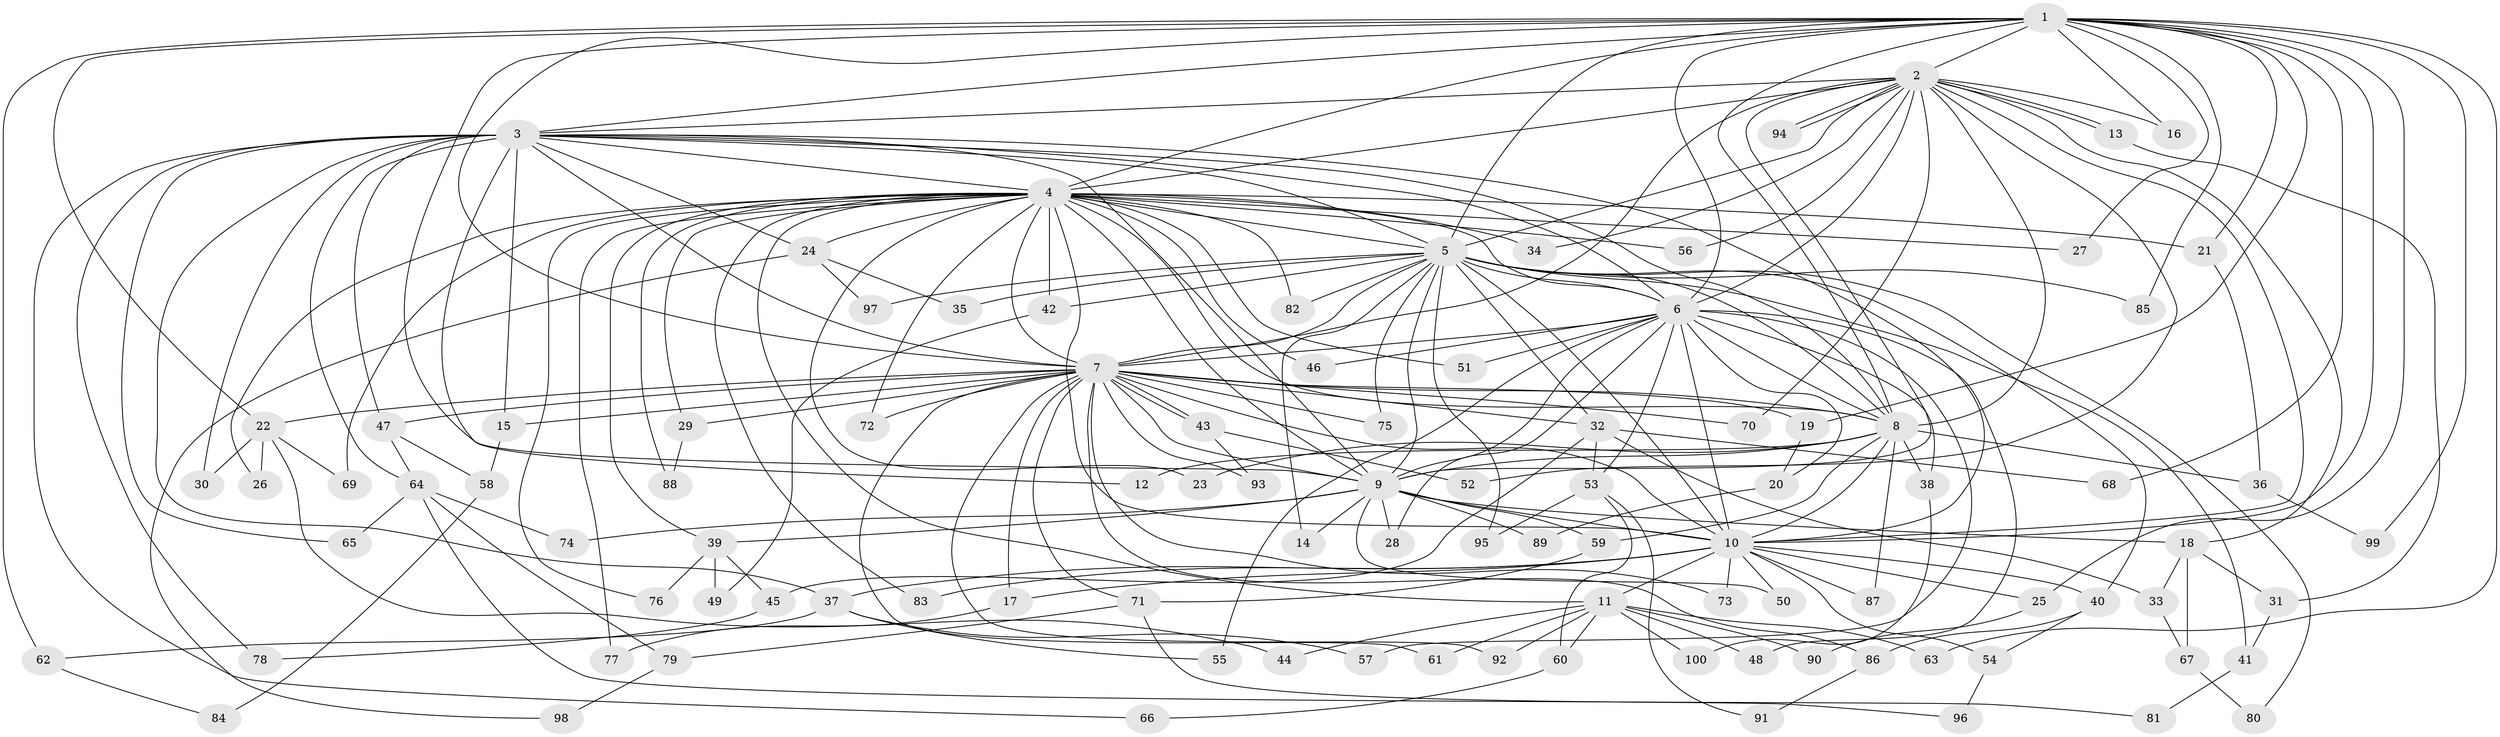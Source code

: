 // Generated by graph-tools (version 1.1) at 2025/38/02/21/25 10:38:52]
// undirected, 100 vertices, 225 edges
graph export_dot {
graph [start="1"]
  node [color=gray90,style=filled];
  1;
  2;
  3;
  4;
  5;
  6;
  7;
  8;
  9;
  10;
  11;
  12;
  13;
  14;
  15;
  16;
  17;
  18;
  19;
  20;
  21;
  22;
  23;
  24;
  25;
  26;
  27;
  28;
  29;
  30;
  31;
  32;
  33;
  34;
  35;
  36;
  37;
  38;
  39;
  40;
  41;
  42;
  43;
  44;
  45;
  46;
  47;
  48;
  49;
  50;
  51;
  52;
  53;
  54;
  55;
  56;
  57;
  58;
  59;
  60;
  61;
  62;
  63;
  64;
  65;
  66;
  67;
  68;
  69;
  70;
  71;
  72;
  73;
  74;
  75;
  76;
  77;
  78;
  79;
  80;
  81;
  82;
  83;
  84;
  85;
  86;
  87;
  88;
  89;
  90;
  91;
  92;
  93;
  94;
  95;
  96;
  97;
  98;
  99;
  100;
  1 -- 2;
  1 -- 3;
  1 -- 4;
  1 -- 5;
  1 -- 6;
  1 -- 7;
  1 -- 8;
  1 -- 9;
  1 -- 10;
  1 -- 16;
  1 -- 19;
  1 -- 21;
  1 -- 22;
  1 -- 25;
  1 -- 27;
  1 -- 62;
  1 -- 63;
  1 -- 68;
  1 -- 85;
  1 -- 99;
  2 -- 3;
  2 -- 4;
  2 -- 5;
  2 -- 6;
  2 -- 7;
  2 -- 8;
  2 -- 9;
  2 -- 10;
  2 -- 13;
  2 -- 13;
  2 -- 16;
  2 -- 18;
  2 -- 34;
  2 -- 52;
  2 -- 56;
  2 -- 70;
  2 -- 94;
  2 -- 94;
  3 -- 4;
  3 -- 5;
  3 -- 6;
  3 -- 7;
  3 -- 8;
  3 -- 9;
  3 -- 10;
  3 -- 12;
  3 -- 15;
  3 -- 24;
  3 -- 30;
  3 -- 37;
  3 -- 47;
  3 -- 64;
  3 -- 65;
  3 -- 66;
  3 -- 78;
  4 -- 5;
  4 -- 6;
  4 -- 7;
  4 -- 8;
  4 -- 9;
  4 -- 10;
  4 -- 11;
  4 -- 21;
  4 -- 23;
  4 -- 24;
  4 -- 26;
  4 -- 27;
  4 -- 29;
  4 -- 34;
  4 -- 39;
  4 -- 42;
  4 -- 46;
  4 -- 51;
  4 -- 56;
  4 -- 69;
  4 -- 72;
  4 -- 76;
  4 -- 77;
  4 -- 82;
  4 -- 83;
  4 -- 88;
  5 -- 6;
  5 -- 7;
  5 -- 8;
  5 -- 9;
  5 -- 10;
  5 -- 14;
  5 -- 32;
  5 -- 35;
  5 -- 40;
  5 -- 41;
  5 -- 42;
  5 -- 75;
  5 -- 80;
  5 -- 82;
  5 -- 85;
  5 -- 95;
  5 -- 97;
  6 -- 7;
  6 -- 8;
  6 -- 9;
  6 -- 10;
  6 -- 20;
  6 -- 28;
  6 -- 38;
  6 -- 46;
  6 -- 48;
  6 -- 51;
  6 -- 53;
  6 -- 55;
  6 -- 57;
  7 -- 8;
  7 -- 9;
  7 -- 10;
  7 -- 15;
  7 -- 17;
  7 -- 19;
  7 -- 22;
  7 -- 29;
  7 -- 32;
  7 -- 43;
  7 -- 43;
  7 -- 47;
  7 -- 61;
  7 -- 70;
  7 -- 71;
  7 -- 72;
  7 -- 73;
  7 -- 75;
  7 -- 86;
  7 -- 92;
  7 -- 93;
  8 -- 9;
  8 -- 10;
  8 -- 12;
  8 -- 23;
  8 -- 36;
  8 -- 38;
  8 -- 59;
  8 -- 87;
  9 -- 10;
  9 -- 14;
  9 -- 18;
  9 -- 28;
  9 -- 39;
  9 -- 50;
  9 -- 59;
  9 -- 74;
  9 -- 89;
  10 -- 11;
  10 -- 17;
  10 -- 25;
  10 -- 37;
  10 -- 40;
  10 -- 50;
  10 -- 54;
  10 -- 73;
  10 -- 83;
  10 -- 87;
  11 -- 44;
  11 -- 48;
  11 -- 60;
  11 -- 61;
  11 -- 63;
  11 -- 90;
  11 -- 92;
  11 -- 100;
  13 -- 31;
  15 -- 58;
  17 -- 77;
  18 -- 31;
  18 -- 33;
  18 -- 67;
  19 -- 20;
  20 -- 89;
  21 -- 36;
  22 -- 26;
  22 -- 30;
  22 -- 44;
  22 -- 69;
  24 -- 35;
  24 -- 97;
  24 -- 98;
  25 -- 90;
  29 -- 88;
  31 -- 41;
  32 -- 33;
  32 -- 45;
  32 -- 53;
  32 -- 68;
  33 -- 67;
  36 -- 99;
  37 -- 55;
  37 -- 57;
  37 -- 62;
  38 -- 100;
  39 -- 45;
  39 -- 49;
  39 -- 76;
  40 -- 54;
  40 -- 86;
  41 -- 81;
  42 -- 49;
  43 -- 52;
  43 -- 93;
  45 -- 78;
  47 -- 58;
  47 -- 64;
  53 -- 60;
  53 -- 91;
  53 -- 95;
  54 -- 96;
  58 -- 84;
  59 -- 71;
  60 -- 66;
  62 -- 84;
  64 -- 65;
  64 -- 74;
  64 -- 79;
  64 -- 81;
  67 -- 80;
  71 -- 79;
  71 -- 96;
  79 -- 98;
  86 -- 91;
}
